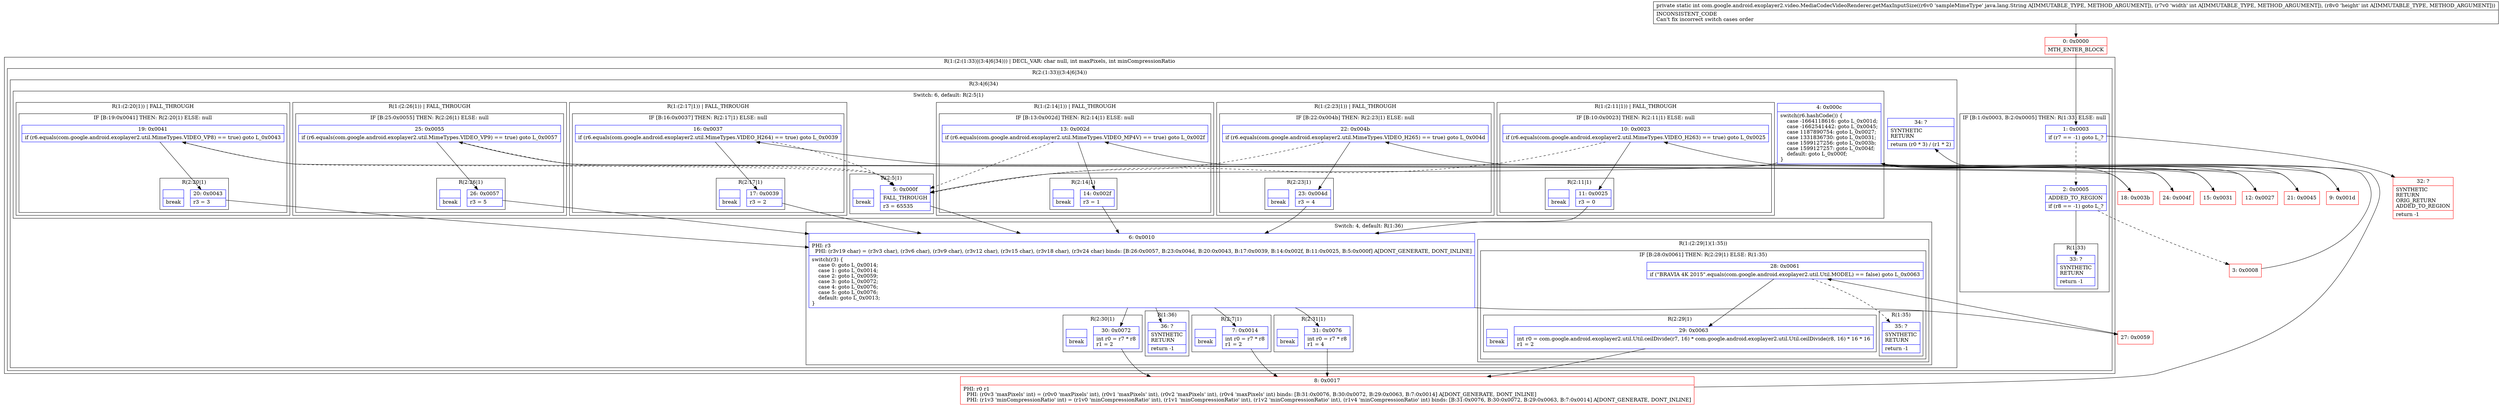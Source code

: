 digraph "CFG forcom.google.android.exoplayer2.video.MediaCodecVideoRenderer.getMaxInputSize(Ljava\/lang\/String;II)I" {
subgraph cluster_Region_515856005 {
label = "R(1:(2:(1:33)|(3:4|6|34))) | DECL_VAR: char null, int maxPixels, int minCompressionRatio\l";
node [shape=record,color=blue];
subgraph cluster_Region_1845465634 {
label = "R(2:(1:33)|(3:4|6|34))";
node [shape=record,color=blue];
subgraph cluster_IfRegion_2087099899 {
label = "IF [B:1:0x0003, B:2:0x0005] THEN: R(1:33) ELSE: null";
node [shape=record,color=blue];
Node_1 [shape=record,label="{1\:\ 0x0003|if (r7 == \-1) goto L_?\l}"];
Node_2 [shape=record,label="{2\:\ 0x0005|ADDED_TO_REGION\l|if (r8 == \-1) goto L_?\l}"];
subgraph cluster_Region_1534211850 {
label = "R(1:33)";
node [shape=record,color=blue];
Node_33 [shape=record,label="{33\:\ ?|SYNTHETIC\lRETURN\l|return \-1\l}"];
}
}
subgraph cluster_Region_1067276703 {
label = "R(3:4|6|34)";
node [shape=record,color=blue];
subgraph cluster_SwitchRegion_778220236 {
label = "Switch: 6, default: R(2:5|1)";
node [shape=record,color=blue];
Node_4 [shape=record,label="{4\:\ 0x000c|switch(r6.hashCode()) \{\l    case \-1664118616: goto L_0x001d;\l    case \-1662541442: goto L_0x0045;\l    case 1187890754: goto L_0x0027;\l    case 1331836730: goto L_0x0031;\l    case 1599127256: goto L_0x003b;\l    case 1599127257: goto L_0x004f;\l    default: goto L_0x000f;\l\}\l}"];
subgraph cluster_Region_1721985982 {
label = "R(1:(2:11|1)) | FALL_THROUGH\l";
node [shape=record,color=blue];
subgraph cluster_IfRegion_740547079 {
label = "IF [B:10:0x0023] THEN: R(2:11|1) ELSE: null";
node [shape=record,color=blue];
Node_10 [shape=record,label="{10\:\ 0x0023|if (r6.equals(com.google.android.exoplayer2.util.MimeTypes.VIDEO_H263) == true) goto L_0x0025\l}"];
subgraph cluster_Region_1788232919 {
label = "R(2:11|1)";
node [shape=record,color=blue];
Node_11 [shape=record,label="{11\:\ 0x0025|r3 = 0\l}"];
Node_InsnContainer_2041003965 [shape=record,label="{|break\l}"];
}
}
}
subgraph cluster_Region_1122506391 {
label = "R(1:(2:23|1)) | FALL_THROUGH\l";
node [shape=record,color=blue];
subgraph cluster_IfRegion_1072393199 {
label = "IF [B:22:0x004b] THEN: R(2:23|1) ELSE: null";
node [shape=record,color=blue];
Node_22 [shape=record,label="{22\:\ 0x004b|if (r6.equals(com.google.android.exoplayer2.util.MimeTypes.VIDEO_H265) == true) goto L_0x004d\l}"];
subgraph cluster_Region_356206452 {
label = "R(2:23|1)";
node [shape=record,color=blue];
Node_23 [shape=record,label="{23\:\ 0x004d|r3 = 4\l}"];
Node_InsnContainer_229277175 [shape=record,label="{|break\l}"];
}
}
}
subgraph cluster_Region_1303437608 {
label = "R(1:(2:14|1)) | FALL_THROUGH\l";
node [shape=record,color=blue];
subgraph cluster_IfRegion_1332611751 {
label = "IF [B:13:0x002d] THEN: R(2:14|1) ELSE: null";
node [shape=record,color=blue];
Node_13 [shape=record,label="{13\:\ 0x002d|if (r6.equals(com.google.android.exoplayer2.util.MimeTypes.VIDEO_MP4V) == true) goto L_0x002f\l}"];
subgraph cluster_Region_635021311 {
label = "R(2:14|1)";
node [shape=record,color=blue];
Node_14 [shape=record,label="{14\:\ 0x002f|r3 = 1\l}"];
Node_InsnContainer_733914294 [shape=record,label="{|break\l}"];
}
}
}
subgraph cluster_Region_1965367795 {
label = "R(1:(2:17|1)) | FALL_THROUGH\l";
node [shape=record,color=blue];
subgraph cluster_IfRegion_1070999518 {
label = "IF [B:16:0x0037] THEN: R(2:17|1) ELSE: null";
node [shape=record,color=blue];
Node_16 [shape=record,label="{16\:\ 0x0037|if (r6.equals(com.google.android.exoplayer2.util.MimeTypes.VIDEO_H264) == true) goto L_0x0039\l}"];
subgraph cluster_Region_173389199 {
label = "R(2:17|1)";
node [shape=record,color=blue];
Node_17 [shape=record,label="{17\:\ 0x0039|r3 = 2\l}"];
Node_InsnContainer_13777329 [shape=record,label="{|break\l}"];
}
}
}
subgraph cluster_Region_1586996745 {
label = "R(1:(2:20|1)) | FALL_THROUGH\l";
node [shape=record,color=blue];
subgraph cluster_IfRegion_39927441 {
label = "IF [B:19:0x0041] THEN: R(2:20|1) ELSE: null";
node [shape=record,color=blue];
Node_19 [shape=record,label="{19\:\ 0x0041|if (r6.equals(com.google.android.exoplayer2.util.MimeTypes.VIDEO_VP8) == true) goto L_0x0043\l}"];
subgraph cluster_Region_357442898 {
label = "R(2:20|1)";
node [shape=record,color=blue];
Node_20 [shape=record,label="{20\:\ 0x0043|r3 = 3\l}"];
Node_InsnContainer_210178516 [shape=record,label="{|break\l}"];
}
}
}
subgraph cluster_Region_495562308 {
label = "R(1:(2:26|1)) | FALL_THROUGH\l";
node [shape=record,color=blue];
subgraph cluster_IfRegion_2127426578 {
label = "IF [B:25:0x0055] THEN: R(2:26|1) ELSE: null";
node [shape=record,color=blue];
Node_25 [shape=record,label="{25\:\ 0x0055|if (r6.equals(com.google.android.exoplayer2.util.MimeTypes.VIDEO_VP9) == true) goto L_0x0057\l}"];
subgraph cluster_Region_816050202 {
label = "R(2:26|1)";
node [shape=record,color=blue];
Node_26 [shape=record,label="{26\:\ 0x0057|r3 = 5\l}"];
Node_InsnContainer_1976817900 [shape=record,label="{|break\l}"];
}
}
}
subgraph cluster_Region_244750434 {
label = "R(2:5|1)";
node [shape=record,color=blue];
Node_5 [shape=record,label="{5\:\ 0x000f|FALL_THROUGH\l|r3 = 65535\l}"];
Node_InsnContainer_1097760307 [shape=record,label="{|break\l}"];
}
}
subgraph cluster_SwitchRegion_289735636 {
label = "Switch: 4, default: R(1:36)";
node [shape=record,color=blue];
Node_6 [shape=record,label="{6\:\ 0x0010|PHI: r3 \l  PHI: (r3v19 char) = (r3v3 char), (r3v6 char), (r3v9 char), (r3v12 char), (r3v15 char), (r3v18 char), (r3v24 char) binds: [B:26:0x0057, B:23:0x004d, B:20:0x0043, B:17:0x0039, B:14:0x002f, B:11:0x0025, B:5:0x000f] A[DONT_GENERATE, DONT_INLINE]\l|switch(r3) \{\l    case 0: goto L_0x0014;\l    case 1: goto L_0x0014;\l    case 2: goto L_0x0059;\l    case 3: goto L_0x0072;\l    case 4: goto L_0x0076;\l    case 5: goto L_0x0076;\l    default: goto L_0x0013;\l\}\l}"];
subgraph cluster_Region_599890871 {
label = "R(2:7|1)";
node [shape=record,color=blue];
Node_7 [shape=record,label="{7\:\ 0x0014|int r0 = r7 * r8\lr1 = 2\l}"];
Node_InsnContainer_3741834 [shape=record,label="{|break\l}"];
}
subgraph cluster_Region_1799791833 {
label = "R(1:(2:29|1)(1:35))";
node [shape=record,color=blue];
subgraph cluster_IfRegion_1508622436 {
label = "IF [B:28:0x0061] THEN: R(2:29|1) ELSE: R(1:35)";
node [shape=record,color=blue];
Node_28 [shape=record,label="{28\:\ 0x0061|if (\"BRAVIA 4K 2015\".equals(com.google.android.exoplayer2.util.Util.MODEL) == false) goto L_0x0063\l}"];
subgraph cluster_Region_422462840 {
label = "R(2:29|1)";
node [shape=record,color=blue];
Node_29 [shape=record,label="{29\:\ 0x0063|int r0 = com.google.android.exoplayer2.util.Util.ceilDivide(r7, 16) * com.google.android.exoplayer2.util.Util.ceilDivide(r8, 16) * 16 * 16\lr1 = 2\l}"];
Node_InsnContainer_1611211566 [shape=record,label="{|break\l}"];
}
subgraph cluster_Region_683449069 {
label = "R(1:35)";
node [shape=record,color=blue];
Node_35 [shape=record,label="{35\:\ ?|SYNTHETIC\lRETURN\l|return \-1\l}"];
}
}
}
subgraph cluster_Region_1095111035 {
label = "R(2:30|1)";
node [shape=record,color=blue];
Node_30 [shape=record,label="{30\:\ 0x0072|int r0 = r7 * r8\lr1 = 2\l}"];
Node_InsnContainer_1979880271 [shape=record,label="{|break\l}"];
}
subgraph cluster_Region_692628978 {
label = "R(2:31|1)";
node [shape=record,color=blue];
Node_31 [shape=record,label="{31\:\ 0x0076|int r0 = r7 * r8\lr1 = 4\l}"];
Node_InsnContainer_1903002891 [shape=record,label="{|break\l}"];
}
subgraph cluster_Region_1481951323 {
label = "R(1:36)";
node [shape=record,color=blue];
Node_36 [shape=record,label="{36\:\ ?|SYNTHETIC\lRETURN\l|return \-1\l}"];
}
}
Node_34 [shape=record,label="{34\:\ ?|SYNTHETIC\lRETURN\l|return (r0 * 3) \/ (r1 * 2)\l}"];
}
}
}
Node_0 [shape=record,color=red,label="{0\:\ 0x0000|MTH_ENTER_BLOCK\l}"];
Node_3 [shape=record,color=red,label="{3\:\ 0x0008}"];
Node_8 [shape=record,color=red,label="{8\:\ 0x0017|PHI: r0 r1 \l  PHI: (r0v3 'maxPixels' int) = (r0v0 'maxPixels' int), (r0v1 'maxPixels' int), (r0v2 'maxPixels' int), (r0v4 'maxPixels' int) binds: [B:31:0x0076, B:30:0x0072, B:29:0x0063, B:7:0x0014] A[DONT_GENERATE, DONT_INLINE]\l  PHI: (r1v3 'minCompressionRatio' int) = (r1v0 'minCompressionRatio' int), (r1v1 'minCompressionRatio' int), (r1v2 'minCompressionRatio' int), (r1v4 'minCompressionRatio' int) binds: [B:31:0x0076, B:30:0x0072, B:29:0x0063, B:7:0x0014] A[DONT_GENERATE, DONT_INLINE]\l}"];
Node_9 [shape=record,color=red,label="{9\:\ 0x001d}"];
Node_12 [shape=record,color=red,label="{12\:\ 0x0027}"];
Node_15 [shape=record,color=red,label="{15\:\ 0x0031}"];
Node_18 [shape=record,color=red,label="{18\:\ 0x003b}"];
Node_21 [shape=record,color=red,label="{21\:\ 0x0045}"];
Node_24 [shape=record,color=red,label="{24\:\ 0x004f}"];
Node_27 [shape=record,color=red,label="{27\:\ 0x0059}"];
Node_32 [shape=record,color=red,label="{32\:\ ?|SYNTHETIC\lRETURN\lORIG_RETURN\lADDED_TO_REGION\l|return \-1\l}"];
MethodNode[shape=record,label="{private static int com.google.android.exoplayer2.video.MediaCodecVideoRenderer.getMaxInputSize((r6v0 'sampleMimeType' java.lang.String A[IMMUTABLE_TYPE, METHOD_ARGUMENT]), (r7v0 'width' int A[IMMUTABLE_TYPE, METHOD_ARGUMENT]), (r8v0 'height' int A[IMMUTABLE_TYPE, METHOD_ARGUMENT]))  | INCONSISTENT_CODE\lCan't fix incorrect switch cases order\l}"];
MethodNode -> Node_0;
Node_1 -> Node_2[style=dashed];
Node_1 -> Node_32;
Node_2 -> Node_3[style=dashed];
Node_2 -> Node_33;
Node_4 -> Node_5;
Node_4 -> Node_9;
Node_4 -> Node_12;
Node_4 -> Node_15;
Node_4 -> Node_18;
Node_4 -> Node_21;
Node_4 -> Node_24;
Node_10 -> Node_5[style=dashed];
Node_10 -> Node_11;
Node_11 -> Node_6;
Node_22 -> Node_5[style=dashed];
Node_22 -> Node_23;
Node_23 -> Node_6;
Node_13 -> Node_5[style=dashed];
Node_13 -> Node_14;
Node_14 -> Node_6;
Node_16 -> Node_5[style=dashed];
Node_16 -> Node_17;
Node_17 -> Node_6;
Node_19 -> Node_5[style=dashed];
Node_19 -> Node_20;
Node_20 -> Node_6;
Node_25 -> Node_5[style=dashed];
Node_25 -> Node_26;
Node_26 -> Node_6;
Node_5 -> Node_6;
Node_6 -> Node_7;
Node_6 -> Node_27;
Node_6 -> Node_30;
Node_6 -> Node_31;
Node_6 -> Node_36;
Node_7 -> Node_8;
Node_28 -> Node_29;
Node_28 -> Node_35[style=dashed];
Node_29 -> Node_8;
Node_30 -> Node_8;
Node_31 -> Node_8;
Node_0 -> Node_1;
Node_3 -> Node_4;
Node_8 -> Node_34;
Node_9 -> Node_10;
Node_12 -> Node_13;
Node_15 -> Node_16;
Node_18 -> Node_19;
Node_21 -> Node_22;
Node_24 -> Node_25;
Node_27 -> Node_28;
}

